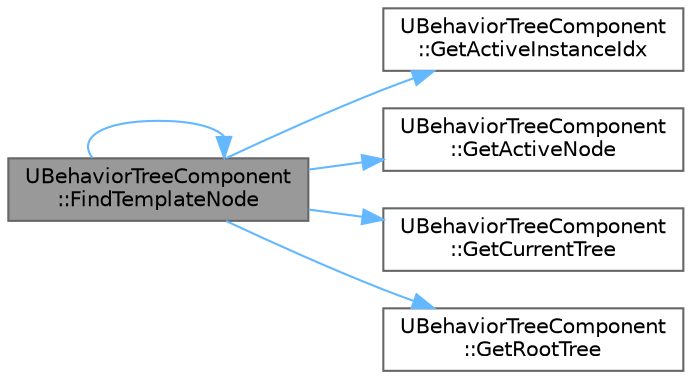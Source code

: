 digraph "UBehaviorTreeComponent::FindTemplateNode"
{
 // INTERACTIVE_SVG=YES
 // LATEX_PDF_SIZE
  bgcolor="transparent";
  edge [fontname=Helvetica,fontsize=10,labelfontname=Helvetica,labelfontsize=10];
  node [fontname=Helvetica,fontsize=10,shape=box,height=0.2,width=0.4];
  rankdir="LR";
  Node1 [id="Node000001",label="UBehaviorTreeComponent\l::FindTemplateNode",height=0.2,width=0.4,color="gray40", fillcolor="grey60", style="filled", fontcolor="black",tooltip="tries to find template node for given instanced node"];
  Node1 -> Node1 [id="edge1_Node000001_Node000001",color="steelblue1",style="solid",tooltip=" "];
  Node1 -> Node2 [id="edge2_Node000001_Node000002",color="steelblue1",style="solid",tooltip=" "];
  Node2 [id="Node000002",label="UBehaviorTreeComponent\l::GetActiveInstanceIdx",height=0.2,width=0.4,color="grey40", fillcolor="white", style="filled",URL="$db/d0f/classUBehaviorTreeComponent.html#a3aab006e45dc6910f5a9945e785697b1",tooltip="get index of active instance on stack"];
  Node1 -> Node3 [id="edge3_Node000001_Node000003",color="steelblue1",style="solid",tooltip=" "];
  Node3 [id="Node000003",label="UBehaviorTreeComponent\l::GetActiveNode",height=0.2,width=0.4,color="grey40", fillcolor="white", style="filled",URL="$db/d0f/classUBehaviorTreeComponent.html#aed086b839c6e4223eb5dde9b901233b7",tooltip=" "];
  Node1 -> Node4 [id="edge4_Node000001_Node000004",color="steelblue1",style="solid",tooltip=" "];
  Node4 [id="Node000004",label="UBehaviorTreeComponent\l::GetCurrentTree",height=0.2,width=0.4,color="grey40", fillcolor="white", style="filled",URL="$db/d0f/classUBehaviorTreeComponent.html#a2ed48208e7e52d786c52c82a8fd68363",tooltip=" "];
  Node1 -> Node5 [id="edge5_Node000001_Node000005",color="steelblue1",style="solid",tooltip=" "];
  Node5 [id="Node000005",label="UBehaviorTreeComponent\l::GetRootTree",height=0.2,width=0.4,color="grey40", fillcolor="white", style="filled",URL="$db/d0f/classUBehaviorTreeComponent.html#ab6d72ac30be22f51fa9321f5e4750aaf",tooltip=" "];
}
